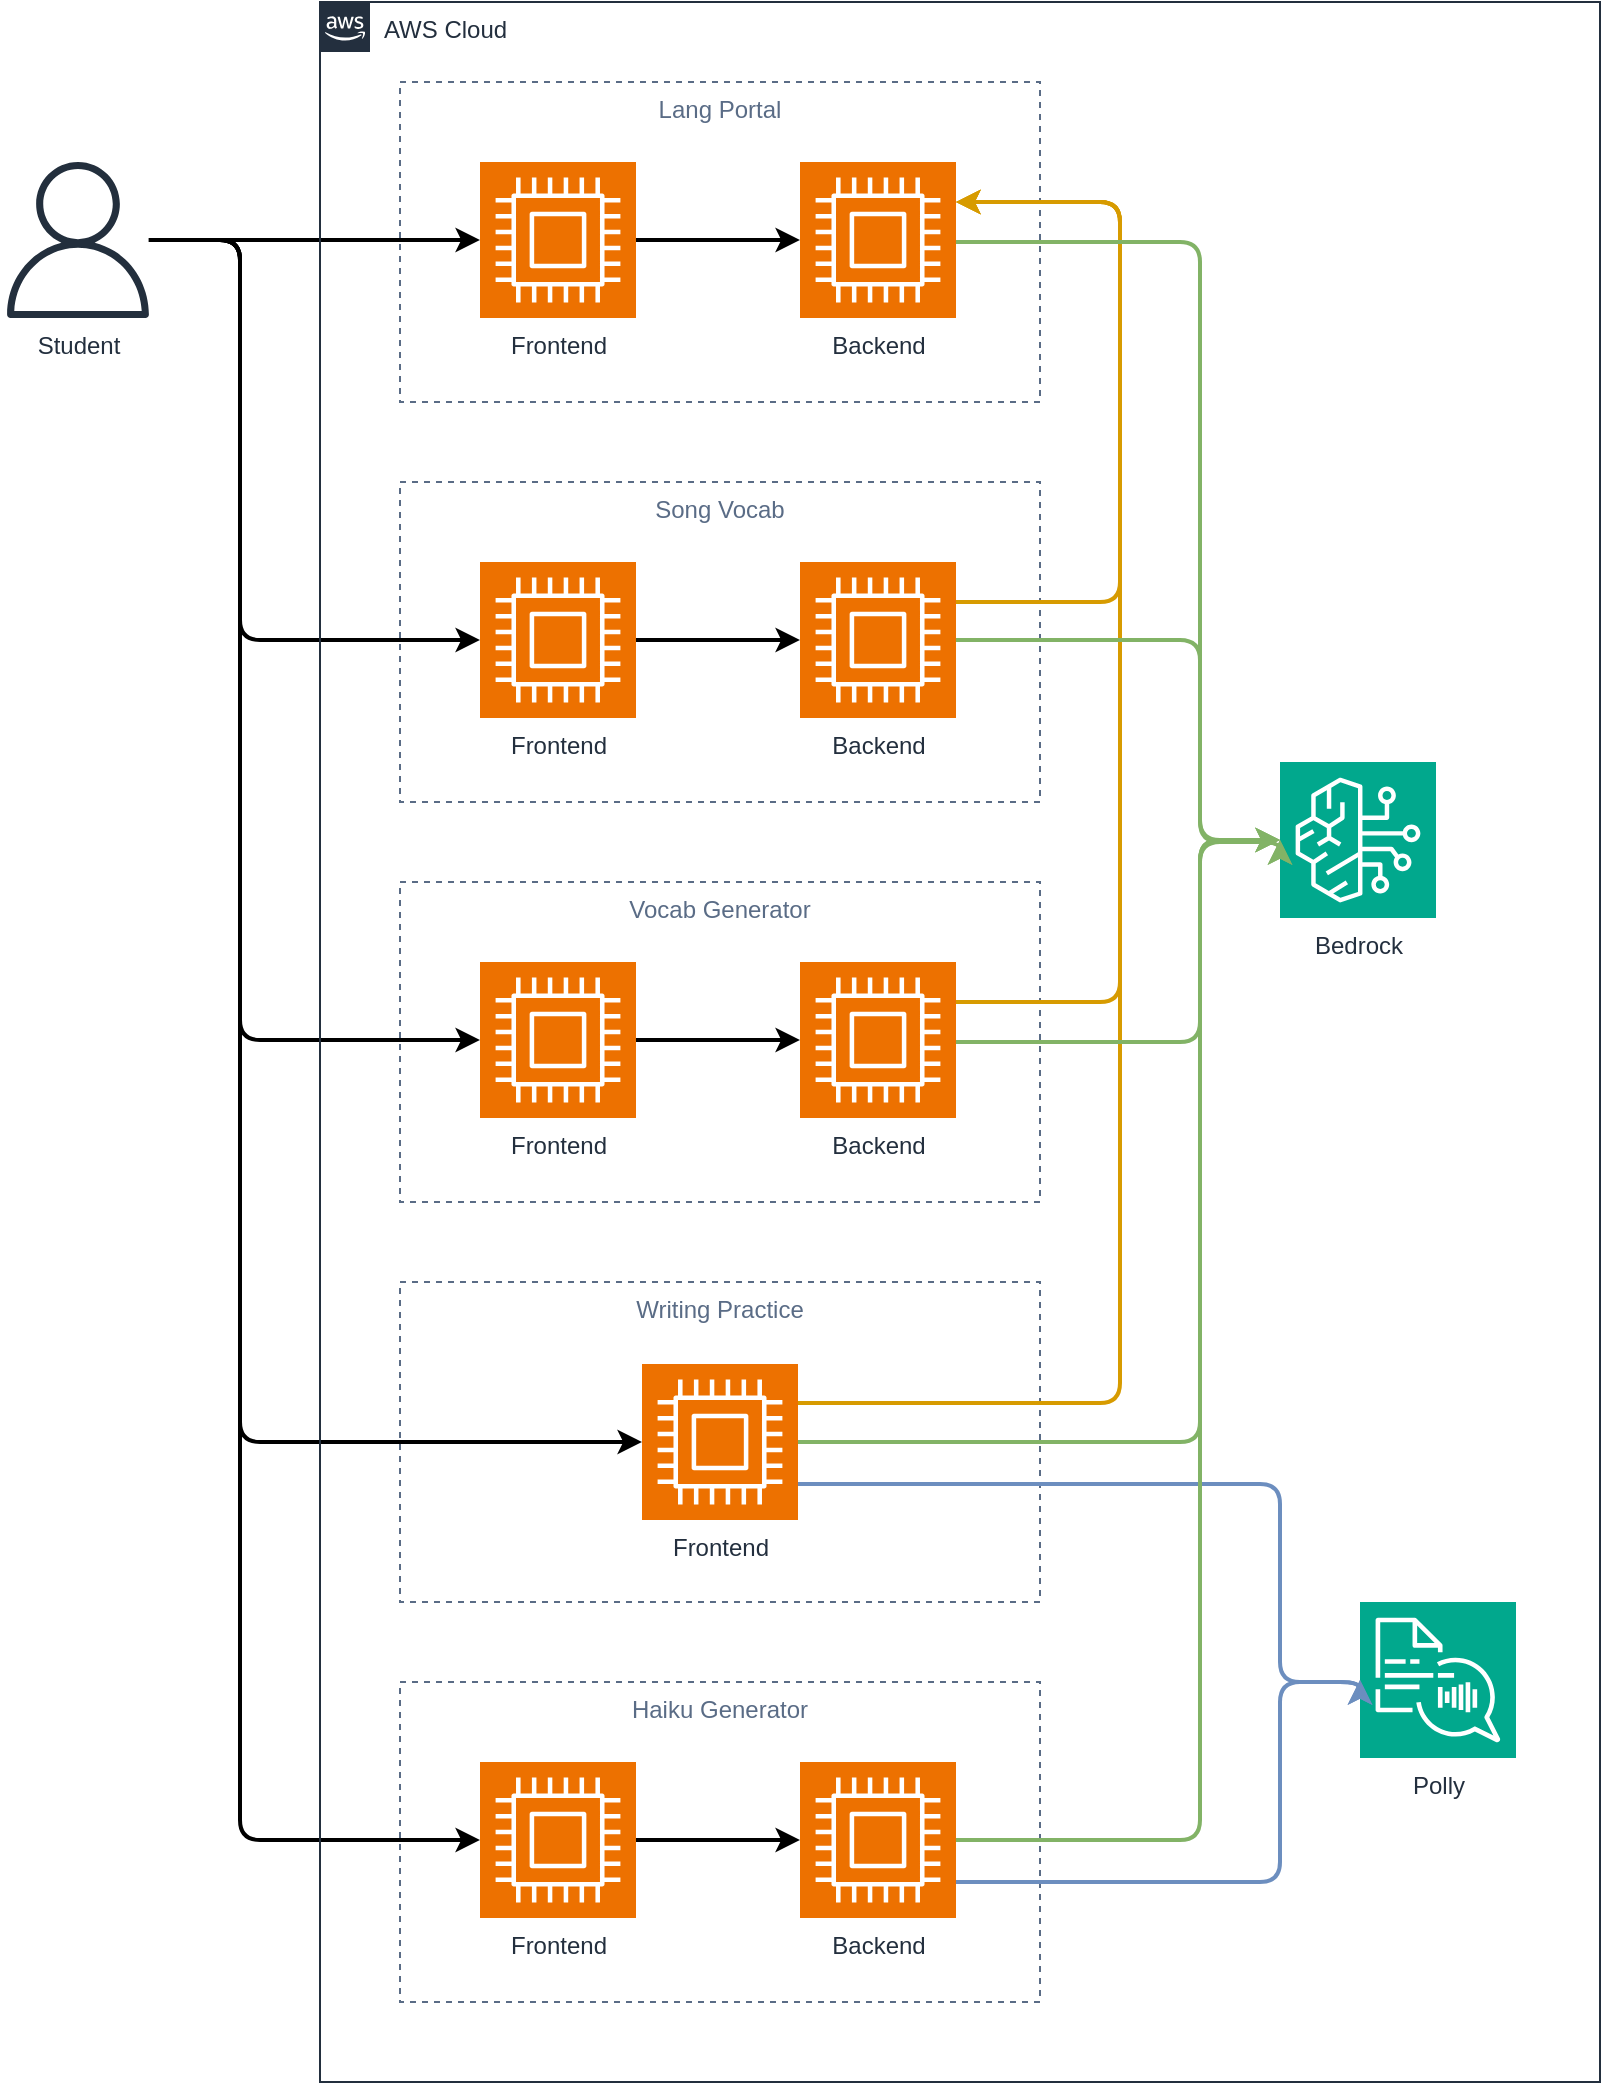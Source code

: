 <mxfile version="26.1.0">
  <diagram name="Page-1" id="g2ThWMQIsWtiZmbWz--a">
    <mxGraphModel dx="1224" dy="814" grid="1" gridSize="10" guides="1" tooltips="1" connect="1" arrows="1" fold="1" page="1" pageScale="1" pageWidth="850" pageHeight="1100" math="0" shadow="0">
      <root>
        <mxCell id="0" />
        <mxCell id="1" parent="0" />
        <mxCell id="-WwBJoPwvWgI_VnnbhiP-7" style="edgeStyle=orthogonalEdgeStyle;rounded=1;orthogonalLoop=1;jettySize=auto;html=1;curved=0;strokeWidth=2;" edge="1" parent="1" source="-WwBJoPwvWgI_VnnbhiP-1" target="-WwBJoPwvWgI_VnnbhiP-20">
          <mxGeometry relative="1" as="geometry">
            <mxPoint x="280" y="120" as="targetPoint" />
          </mxGeometry>
        </mxCell>
        <mxCell id="-WwBJoPwvWgI_VnnbhiP-10" style="edgeStyle=orthogonalEdgeStyle;rounded=1;orthogonalLoop=1;jettySize=auto;html=1;entryX=0;entryY=0.5;entryDx=0;entryDy=0;curved=0;entryPerimeter=0;strokeWidth=2;" edge="1" parent="1" source="-WwBJoPwvWgI_VnnbhiP-1" target="-WwBJoPwvWgI_VnnbhiP-35">
          <mxGeometry relative="1" as="geometry">
            <Array as="points">
              <mxPoint x="160" y="159" />
              <mxPoint x="160" y="760" />
            </Array>
          </mxGeometry>
        </mxCell>
        <mxCell id="-WwBJoPwvWgI_VnnbhiP-11" style="edgeStyle=orthogonalEdgeStyle;rounded=1;orthogonalLoop=1;jettySize=auto;html=1;entryX=0;entryY=0.5;entryDx=0;entryDy=0;curved=0;entryPerimeter=0;strokeWidth=2;" edge="1" parent="1" source="-WwBJoPwvWgI_VnnbhiP-1" target="-WwBJoPwvWgI_VnnbhiP-39">
          <mxGeometry relative="1" as="geometry">
            <Array as="points">
              <mxPoint x="160" y="159" />
              <mxPoint x="160" y="959" />
            </Array>
          </mxGeometry>
        </mxCell>
        <mxCell id="-WwBJoPwvWgI_VnnbhiP-16" style="edgeStyle=orthogonalEdgeStyle;rounded=1;orthogonalLoop=1;jettySize=auto;html=1;entryX=0;entryY=0.5;entryDx=0;entryDy=0;curved=0;entryPerimeter=0;strokeWidth=2;" edge="1" parent="1" source="-WwBJoPwvWgI_VnnbhiP-1" target="-WwBJoPwvWgI_VnnbhiP-27">
          <mxGeometry relative="1" as="geometry">
            <Array as="points">
              <mxPoint x="160" y="159" />
              <mxPoint x="160" y="359" />
            </Array>
          </mxGeometry>
        </mxCell>
        <mxCell id="-WwBJoPwvWgI_VnnbhiP-17" style="edgeStyle=orthogonalEdgeStyle;rounded=1;orthogonalLoop=1;jettySize=auto;html=1;entryX=0;entryY=0.5;entryDx=0;entryDy=0;curved=0;entryPerimeter=0;strokeWidth=2;" edge="1" parent="1" source="-WwBJoPwvWgI_VnnbhiP-1" target="-WwBJoPwvWgI_VnnbhiP-31">
          <mxGeometry relative="1" as="geometry">
            <Array as="points">
              <mxPoint x="160" y="159" />
              <mxPoint x="160" y="559" />
            </Array>
          </mxGeometry>
        </mxCell>
        <mxCell id="-WwBJoPwvWgI_VnnbhiP-1" value="Student" style="sketch=0;outlineConnect=0;fontColor=#232F3E;gradientColor=none;fillColor=#232F3D;strokeColor=none;dashed=0;verticalLabelPosition=bottom;verticalAlign=top;align=center;html=1;fontSize=12;fontStyle=0;aspect=fixed;pointerEvents=1;shape=mxgraph.aws4.user;" vertex="1" parent="1">
          <mxGeometry x="40" y="120" width="78" height="78" as="geometry" />
        </mxCell>
        <mxCell id="-WwBJoPwvWgI_VnnbhiP-19" value="AWS Cloud" style="points=[[0,0],[0.25,0],[0.5,0],[0.75,0],[1,0],[1,0.25],[1,0.5],[1,0.75],[1,1],[0.75,1],[0.5,1],[0.25,1],[0,1],[0,0.75],[0,0.5],[0,0.25]];outlineConnect=0;gradientColor=none;html=1;whiteSpace=wrap;fontSize=12;fontStyle=0;container=1;pointerEvents=0;collapsible=0;recursiveResize=0;shape=mxgraph.aws4.group;grIcon=mxgraph.aws4.group_aws_cloud_alt;strokeColor=#232F3E;fillColor=none;verticalAlign=top;align=left;spacingLeft=30;fontColor=#232F3E;dashed=0;" vertex="1" parent="1">
          <mxGeometry x="200" y="40" width="640" height="1040" as="geometry" />
        </mxCell>
        <mxCell id="-WwBJoPwvWgI_VnnbhiP-18" value="Lang Portal" style="fillColor=none;strokeColor=#5A6C86;dashed=1;verticalAlign=top;fontStyle=0;fontColor=#5A6C86;whiteSpace=wrap;html=1;" vertex="1" parent="-WwBJoPwvWgI_VnnbhiP-19">
          <mxGeometry x="40" y="40" width="320" height="160" as="geometry" />
        </mxCell>
        <mxCell id="-WwBJoPwvWgI_VnnbhiP-23" style="edgeStyle=orthogonalEdgeStyle;rounded=0;orthogonalLoop=1;jettySize=auto;html=1;strokeWidth=2;" edge="1" parent="-WwBJoPwvWgI_VnnbhiP-19" source="-WwBJoPwvWgI_VnnbhiP-20" target="-WwBJoPwvWgI_VnnbhiP-22">
          <mxGeometry relative="1" as="geometry" />
        </mxCell>
        <mxCell id="-WwBJoPwvWgI_VnnbhiP-20" value="Frontend" style="sketch=0;points=[[0,0,0],[0.25,0,0],[0.5,0,0],[0.75,0,0],[1,0,0],[0,1,0],[0.25,1,0],[0.5,1,0],[0.75,1,0],[1,1,0],[0,0.25,0],[0,0.5,0],[0,0.75,0],[1,0.25,0],[1,0.5,0],[1,0.75,0]];outlineConnect=0;fontColor=#232F3E;fillColor=#ED7100;strokeColor=#ffffff;dashed=0;verticalLabelPosition=bottom;verticalAlign=top;align=center;html=1;fontSize=12;fontStyle=0;aspect=fixed;shape=mxgraph.aws4.resourceIcon;resIcon=mxgraph.aws4.compute;" vertex="1" parent="-WwBJoPwvWgI_VnnbhiP-19">
          <mxGeometry x="80" y="80" width="78" height="78" as="geometry" />
        </mxCell>
        <mxCell id="-WwBJoPwvWgI_VnnbhiP-22" value="Backend" style="sketch=0;points=[[0,0,0],[0.25,0,0],[0.5,0,0],[0.75,0,0],[1,0,0],[0,1,0],[0.25,1,0],[0.5,1,0],[0.75,1,0],[1,1,0],[0,0.25,0],[0,0.5,0],[0,0.75,0],[1,0.25,0],[1,0.5,0],[1,0.75,0]];outlineConnect=0;fontColor=#232F3E;fillColor=#ED7100;strokeColor=#ffffff;dashed=0;verticalLabelPosition=bottom;verticalAlign=top;align=center;html=1;fontSize=12;fontStyle=0;aspect=fixed;shape=mxgraph.aws4.resourceIcon;resIcon=mxgraph.aws4.compute;" vertex="1" parent="-WwBJoPwvWgI_VnnbhiP-19">
          <mxGeometry x="240" y="80" width="78" height="78" as="geometry" />
        </mxCell>
        <mxCell id="-WwBJoPwvWgI_VnnbhiP-25" value="Song Vocab" style="fillColor=none;strokeColor=#5A6C86;dashed=1;verticalAlign=top;fontStyle=0;fontColor=#5A6C86;whiteSpace=wrap;html=1;" vertex="1" parent="-WwBJoPwvWgI_VnnbhiP-19">
          <mxGeometry x="40" y="240" width="320" height="160" as="geometry" />
        </mxCell>
        <mxCell id="-WwBJoPwvWgI_VnnbhiP-26" style="edgeStyle=orthogonalEdgeStyle;rounded=0;orthogonalLoop=1;jettySize=auto;html=1;strokeWidth=2;" edge="1" parent="-WwBJoPwvWgI_VnnbhiP-19" source="-WwBJoPwvWgI_VnnbhiP-27" target="-WwBJoPwvWgI_VnnbhiP-28">
          <mxGeometry relative="1" as="geometry" />
        </mxCell>
        <mxCell id="-WwBJoPwvWgI_VnnbhiP-27" value="Frontend" style="sketch=0;points=[[0,0,0],[0.25,0,0],[0.5,0,0],[0.75,0,0],[1,0,0],[0,1,0],[0.25,1,0],[0.5,1,0],[0.75,1,0],[1,1,0],[0,0.25,0],[0,0.5,0],[0,0.75,0],[1,0.25,0],[1,0.5,0],[1,0.75,0]];outlineConnect=0;fontColor=#232F3E;fillColor=#ED7100;strokeColor=#ffffff;dashed=0;verticalLabelPosition=bottom;verticalAlign=top;align=center;html=1;fontSize=12;fontStyle=0;aspect=fixed;shape=mxgraph.aws4.resourceIcon;resIcon=mxgraph.aws4.compute;" vertex="1" parent="-WwBJoPwvWgI_VnnbhiP-19">
          <mxGeometry x="80" y="280" width="78" height="78" as="geometry" />
        </mxCell>
        <mxCell id="-WwBJoPwvWgI_VnnbhiP-28" value="Backend" style="sketch=0;points=[[0,0,0],[0.25,0,0],[0.5,0,0],[0.75,0,0],[1,0,0],[0,1,0],[0.25,1,0],[0.5,1,0],[0.75,1,0],[1,1,0],[0,0.25,0],[0,0.5,0],[0,0.75,0],[1,0.25,0],[1,0.5,0],[1,0.75,0]];outlineConnect=0;fontColor=#232F3E;fillColor=#ED7100;strokeColor=#ffffff;dashed=0;verticalLabelPosition=bottom;verticalAlign=top;align=center;html=1;fontSize=12;fontStyle=0;aspect=fixed;shape=mxgraph.aws4.resourceIcon;resIcon=mxgraph.aws4.compute;" vertex="1" parent="-WwBJoPwvWgI_VnnbhiP-19">
          <mxGeometry x="240" y="280" width="78" height="78" as="geometry" />
        </mxCell>
        <mxCell id="-WwBJoPwvWgI_VnnbhiP-29" value="Vocab Generator" style="fillColor=none;strokeColor=#5A6C86;dashed=1;verticalAlign=top;fontStyle=0;fontColor=#5A6C86;whiteSpace=wrap;html=1;" vertex="1" parent="-WwBJoPwvWgI_VnnbhiP-19">
          <mxGeometry x="40" y="440" width="320" height="160" as="geometry" />
        </mxCell>
        <mxCell id="-WwBJoPwvWgI_VnnbhiP-30" style="edgeStyle=orthogonalEdgeStyle;rounded=0;orthogonalLoop=1;jettySize=auto;html=1;strokeWidth=2;" edge="1" parent="-WwBJoPwvWgI_VnnbhiP-19" source="-WwBJoPwvWgI_VnnbhiP-31" target="-WwBJoPwvWgI_VnnbhiP-32">
          <mxGeometry relative="1" as="geometry" />
        </mxCell>
        <mxCell id="-WwBJoPwvWgI_VnnbhiP-31" value="Frontend" style="sketch=0;points=[[0,0,0],[0.25,0,0],[0.5,0,0],[0.75,0,0],[1,0,0],[0,1,0],[0.25,1,0],[0.5,1,0],[0.75,1,0],[1,1,0],[0,0.25,0],[0,0.5,0],[0,0.75,0],[1,0.25,0],[1,0.5,0],[1,0.75,0]];outlineConnect=0;fontColor=#232F3E;fillColor=#ED7100;strokeColor=#ffffff;dashed=0;verticalLabelPosition=bottom;verticalAlign=top;align=center;html=1;fontSize=12;fontStyle=0;aspect=fixed;shape=mxgraph.aws4.resourceIcon;resIcon=mxgraph.aws4.compute;" vertex="1" parent="-WwBJoPwvWgI_VnnbhiP-19">
          <mxGeometry x="80" y="480" width="78" height="78" as="geometry" />
        </mxCell>
        <mxCell id="-WwBJoPwvWgI_VnnbhiP-32" value="Backend" style="sketch=0;points=[[0,0,0],[0.25,0,0],[0.5,0,0],[0.75,0,0],[1,0,0],[0,1,0],[0.25,1,0],[0.5,1,0],[0.75,1,0],[1,1,0],[0,0.25,0],[0,0.5,0],[0,0.75,0],[1,0.25,0],[1,0.5,0],[1,0.75,0]];outlineConnect=0;fontColor=#232F3E;fillColor=#ED7100;strokeColor=#ffffff;dashed=0;verticalLabelPosition=bottom;verticalAlign=top;align=center;html=1;fontSize=12;fontStyle=0;aspect=fixed;shape=mxgraph.aws4.resourceIcon;resIcon=mxgraph.aws4.compute;" vertex="1" parent="-WwBJoPwvWgI_VnnbhiP-19">
          <mxGeometry x="240" y="480" width="78" height="78" as="geometry" />
        </mxCell>
        <mxCell id="-WwBJoPwvWgI_VnnbhiP-15" style="edgeStyle=orthogonalEdgeStyle;rounded=1;orthogonalLoop=1;jettySize=auto;html=1;curved=0;fillColor=#ffe6cc;strokeColor=#d79b00;strokeWidth=2;" edge="1" parent="-WwBJoPwvWgI_VnnbhiP-19" source="-WwBJoPwvWgI_VnnbhiP-28" target="-WwBJoPwvWgI_VnnbhiP-22">
          <mxGeometry relative="1" as="geometry">
            <mxPoint x="-80" y="80" as="targetPoint" />
            <Array as="points">
              <mxPoint x="400" y="300" />
              <mxPoint x="400" y="100" />
            </Array>
          </mxGeometry>
        </mxCell>
        <mxCell id="-WwBJoPwvWgI_VnnbhiP-13" style="edgeStyle=orthogonalEdgeStyle;rounded=1;orthogonalLoop=1;jettySize=auto;html=1;curved=0;fillColor=#ffe6cc;strokeColor=#d79b00;strokeWidth=2;" edge="1" parent="-WwBJoPwvWgI_VnnbhiP-19" source="-WwBJoPwvWgI_VnnbhiP-32" target="-WwBJoPwvWgI_VnnbhiP-22">
          <mxGeometry relative="1" as="geometry">
            <mxPoint x="-80" y="80" as="targetPoint" />
            <Array as="points">
              <mxPoint x="400" y="500" />
              <mxPoint x="400" y="100" />
            </Array>
          </mxGeometry>
        </mxCell>
        <mxCell id="-WwBJoPwvWgI_VnnbhiP-33" value="Writing Practice" style="fillColor=none;strokeColor=#5A6C86;dashed=1;verticalAlign=top;fontStyle=0;fontColor=#5A6C86;whiteSpace=wrap;html=1;" vertex="1" parent="-WwBJoPwvWgI_VnnbhiP-19">
          <mxGeometry x="40" y="640" width="320" height="160" as="geometry" />
        </mxCell>
        <mxCell id="-WwBJoPwvWgI_VnnbhiP-35" value="Frontend" style="sketch=0;points=[[0,0,0],[0.25,0,0],[0.5,0,0],[0.75,0,0],[1,0,0],[0,1,0],[0.25,1,0],[0.5,1,0],[0.75,1,0],[1,1,0],[0,0.25,0],[0,0.5,0],[0,0.75,0],[1,0.25,0],[1,0.5,0],[1,0.75,0]];outlineConnect=0;fontColor=#232F3E;fillColor=#ED7100;strokeColor=#ffffff;dashed=0;verticalLabelPosition=bottom;verticalAlign=top;align=center;html=1;fontSize=12;fontStyle=0;aspect=fixed;shape=mxgraph.aws4.resourceIcon;resIcon=mxgraph.aws4.compute;" vertex="1" parent="-WwBJoPwvWgI_VnnbhiP-19">
          <mxGeometry x="161" y="681" width="78" height="78" as="geometry" />
        </mxCell>
        <mxCell id="-WwBJoPwvWgI_VnnbhiP-37" value="Haiku Generator" style="fillColor=none;strokeColor=#5A6C86;dashed=1;verticalAlign=top;fontStyle=0;fontColor=#5A6C86;whiteSpace=wrap;html=1;" vertex="1" parent="-WwBJoPwvWgI_VnnbhiP-19">
          <mxGeometry x="40" y="840" width="320" height="160" as="geometry" />
        </mxCell>
        <mxCell id="-WwBJoPwvWgI_VnnbhiP-38" style="edgeStyle=orthogonalEdgeStyle;rounded=0;orthogonalLoop=1;jettySize=auto;html=1;strokeWidth=2;" edge="1" parent="-WwBJoPwvWgI_VnnbhiP-19" source="-WwBJoPwvWgI_VnnbhiP-39" target="-WwBJoPwvWgI_VnnbhiP-40">
          <mxGeometry relative="1" as="geometry" />
        </mxCell>
        <mxCell id="-WwBJoPwvWgI_VnnbhiP-39" value="Frontend" style="sketch=0;points=[[0,0,0],[0.25,0,0],[0.5,0,0],[0.75,0,0],[1,0,0],[0,1,0],[0.25,1,0],[0.5,1,0],[0.75,1,0],[1,1,0],[0,0.25,0],[0,0.5,0],[0,0.75,0],[1,0.25,0],[1,0.5,0],[1,0.75,0]];outlineConnect=0;fontColor=#232F3E;fillColor=#ED7100;strokeColor=#ffffff;dashed=0;verticalLabelPosition=bottom;verticalAlign=top;align=center;html=1;fontSize=12;fontStyle=0;aspect=fixed;shape=mxgraph.aws4.resourceIcon;resIcon=mxgraph.aws4.compute;" vertex="1" parent="-WwBJoPwvWgI_VnnbhiP-19">
          <mxGeometry x="80" y="880" width="78" height="78" as="geometry" />
        </mxCell>
        <mxCell id="-WwBJoPwvWgI_VnnbhiP-40" value="Backend" style="sketch=0;points=[[0,0,0],[0.25,0,0],[0.5,0,0],[0.75,0,0],[1,0,0],[0,1,0],[0.25,1,0],[0.5,1,0],[0.75,1,0],[1,1,0],[0,0.25,0],[0,0.5,0],[0,0.75,0],[1,0.25,0],[1,0.5,0],[1,0.75,0]];outlineConnect=0;fontColor=#232F3E;fillColor=#ED7100;strokeColor=#ffffff;dashed=0;verticalLabelPosition=bottom;verticalAlign=top;align=center;html=1;fontSize=12;fontStyle=0;aspect=fixed;shape=mxgraph.aws4.resourceIcon;resIcon=mxgraph.aws4.compute;" vertex="1" parent="-WwBJoPwvWgI_VnnbhiP-19">
          <mxGeometry x="240" y="880" width="78" height="78" as="geometry" />
        </mxCell>
        <mxCell id="-WwBJoPwvWgI_VnnbhiP-12" style="edgeStyle=orthogonalEdgeStyle;rounded=1;orthogonalLoop=1;jettySize=auto;html=1;curved=0;exitX=1;exitY=0.25;exitDx=0;exitDy=0;exitPerimeter=0;fillColor=#ffe6cc;strokeColor=#d79b00;strokeWidth=2;" edge="1" parent="-WwBJoPwvWgI_VnnbhiP-19" source="-WwBJoPwvWgI_VnnbhiP-35" target="-WwBJoPwvWgI_VnnbhiP-22">
          <mxGeometry relative="1" as="geometry">
            <mxPoint x="-80" y="80" as="targetPoint" />
            <Array as="points">
              <mxPoint x="400" y="701" />
              <mxPoint x="400" y="100" />
            </Array>
          </mxGeometry>
        </mxCell>
        <mxCell id="-WwBJoPwvWgI_VnnbhiP-41" value="Polly" style="sketch=0;points=[[0,0,0],[0.25,0,0],[0.5,0,0],[0.75,0,0],[1,0,0],[0,1,0],[0.25,1,0],[0.5,1,0],[0.75,1,0],[1,1,0],[0,0.25,0],[0,0.5,0],[0,0.75,0],[1,0.25,0],[1,0.5,0],[1,0.75,0]];outlineConnect=0;fontColor=#232F3E;fillColor=#01A88D;strokeColor=#ffffff;dashed=0;verticalLabelPosition=bottom;verticalAlign=top;align=center;html=1;fontSize=12;fontStyle=0;aspect=fixed;shape=mxgraph.aws4.resourceIcon;resIcon=mxgraph.aws4.polly;" vertex="1" parent="-WwBJoPwvWgI_VnnbhiP-19">
          <mxGeometry x="520" y="800" width="78" height="78" as="geometry" />
        </mxCell>
        <mxCell id="-WwBJoPwvWgI_VnnbhiP-42" style="edgeStyle=orthogonalEdgeStyle;rounded=1;orthogonalLoop=1;jettySize=auto;html=1;entryX=0;entryY=0.5;entryDx=0;entryDy=0;entryPerimeter=0;curved=0;strokeWidth=2;fillColor=#dae8fc;strokeColor=#6c8ebf;" edge="1" parent="-WwBJoPwvWgI_VnnbhiP-19" source="-WwBJoPwvWgI_VnnbhiP-40" target="-WwBJoPwvWgI_VnnbhiP-41">
          <mxGeometry relative="1" as="geometry">
            <Array as="points">
              <mxPoint x="480" y="940" />
              <mxPoint x="480" y="840" />
            </Array>
          </mxGeometry>
        </mxCell>
        <mxCell id="-WwBJoPwvWgI_VnnbhiP-43" style="edgeStyle=orthogonalEdgeStyle;rounded=1;orthogonalLoop=1;jettySize=auto;html=1;entryX=0;entryY=0.5;entryDx=0;entryDy=0;entryPerimeter=0;curved=0;fillColor=#dae8fc;strokeColor=#6c8ebf;strokeWidth=2;" edge="1" parent="-WwBJoPwvWgI_VnnbhiP-19" target="-WwBJoPwvWgI_VnnbhiP-41">
          <mxGeometry relative="1" as="geometry">
            <mxPoint x="239" y="741" as="sourcePoint" />
            <mxPoint x="520" y="840" as="targetPoint" />
            <Array as="points">
              <mxPoint x="480" y="741" />
              <mxPoint x="480" y="840" />
            </Array>
          </mxGeometry>
        </mxCell>
        <mxCell id="-WwBJoPwvWgI_VnnbhiP-44" value="Bedrock" style="sketch=0;points=[[0,0,0],[0.25,0,0],[0.5,0,0],[0.75,0,0],[1,0,0],[0,1,0],[0.25,1,0],[0.5,1,0],[0.75,1,0],[1,1,0],[0,0.25,0],[0,0.5,0],[0,0.75,0],[1,0.25,0],[1,0.5,0],[1,0.75,0]];outlineConnect=0;fontColor=#232F3E;fillColor=#01A88D;strokeColor=#ffffff;dashed=0;verticalLabelPosition=bottom;verticalAlign=top;align=center;html=1;fontSize=12;fontStyle=0;aspect=fixed;shape=mxgraph.aws4.resourceIcon;resIcon=mxgraph.aws4.bedrock;" vertex="1" parent="-WwBJoPwvWgI_VnnbhiP-19">
          <mxGeometry x="480" y="380" width="78" height="78" as="geometry" />
        </mxCell>
        <mxCell id="-WwBJoPwvWgI_VnnbhiP-45" style="edgeStyle=orthogonalEdgeStyle;rounded=1;orthogonalLoop=1;jettySize=auto;html=1;entryX=0;entryY=0.5;entryDx=0;entryDy=0;entryPerimeter=0;curved=0;fillColor=#d5e8d4;strokeColor=#82b366;strokeWidth=2;" edge="1" parent="-WwBJoPwvWgI_VnnbhiP-19" source="-WwBJoPwvWgI_VnnbhiP-22" target="-WwBJoPwvWgI_VnnbhiP-44">
          <mxGeometry relative="1" as="geometry">
            <Array as="points">
              <mxPoint x="440" y="120" />
              <mxPoint x="440" y="419" />
            </Array>
          </mxGeometry>
        </mxCell>
        <mxCell id="-WwBJoPwvWgI_VnnbhiP-46" style="edgeStyle=orthogonalEdgeStyle;rounded=1;orthogonalLoop=1;jettySize=auto;html=1;entryX=0;entryY=0.5;entryDx=0;entryDy=0;entryPerimeter=0;curved=0;strokeWidth=2;fillColor=#d5e8d4;strokeColor=#82b366;" edge="1" parent="-WwBJoPwvWgI_VnnbhiP-19" source="-WwBJoPwvWgI_VnnbhiP-32" target="-WwBJoPwvWgI_VnnbhiP-44">
          <mxGeometry relative="1" as="geometry">
            <Array as="points">
              <mxPoint x="440" y="520" />
              <mxPoint x="440" y="420" />
            </Array>
          </mxGeometry>
        </mxCell>
        <mxCell id="-WwBJoPwvWgI_VnnbhiP-48" style="edgeStyle=orthogonalEdgeStyle;rounded=1;orthogonalLoop=1;jettySize=auto;html=1;entryX=0;entryY=0.5;entryDx=0;entryDy=0;entryPerimeter=0;curved=0;fillColor=#d5e8d4;strokeColor=#82b366;strokeWidth=2;" edge="1" parent="-WwBJoPwvWgI_VnnbhiP-19" source="-WwBJoPwvWgI_VnnbhiP-40" target="-WwBJoPwvWgI_VnnbhiP-44">
          <mxGeometry relative="1" as="geometry">
            <Array as="points">
              <mxPoint x="440" y="919" />
              <mxPoint x="440" y="419" />
            </Array>
          </mxGeometry>
        </mxCell>
        <mxCell id="-WwBJoPwvWgI_VnnbhiP-49" style="edgeStyle=orthogonalEdgeStyle;rounded=1;orthogonalLoop=1;jettySize=auto;html=1;entryX=0;entryY=0.5;entryDx=0;entryDy=0;entryPerimeter=0;curved=0;strokeWidth=2;fillColor=#d5e8d4;strokeColor=#82b366;" edge="1" parent="-WwBJoPwvWgI_VnnbhiP-19" source="-WwBJoPwvWgI_VnnbhiP-35" target="-WwBJoPwvWgI_VnnbhiP-44">
          <mxGeometry relative="1" as="geometry">
            <Array as="points">
              <mxPoint x="440" y="720" />
              <mxPoint x="440" y="419" />
            </Array>
          </mxGeometry>
        </mxCell>
        <mxCell id="-WwBJoPwvWgI_VnnbhiP-50" style="edgeStyle=orthogonalEdgeStyle;rounded=1;orthogonalLoop=1;jettySize=auto;html=1;entryX=0;entryY=0.5;entryDx=0;entryDy=0;entryPerimeter=0;curved=0;fillColor=#d5e8d4;strokeColor=#82b366;strokeWidth=2;" edge="1" parent="-WwBJoPwvWgI_VnnbhiP-19" source="-WwBJoPwvWgI_VnnbhiP-28" target="-WwBJoPwvWgI_VnnbhiP-44">
          <mxGeometry relative="1" as="geometry">
            <Array as="points">
              <mxPoint x="440" y="319" />
              <mxPoint x="440" y="420" />
            </Array>
          </mxGeometry>
        </mxCell>
      </root>
    </mxGraphModel>
  </diagram>
</mxfile>
